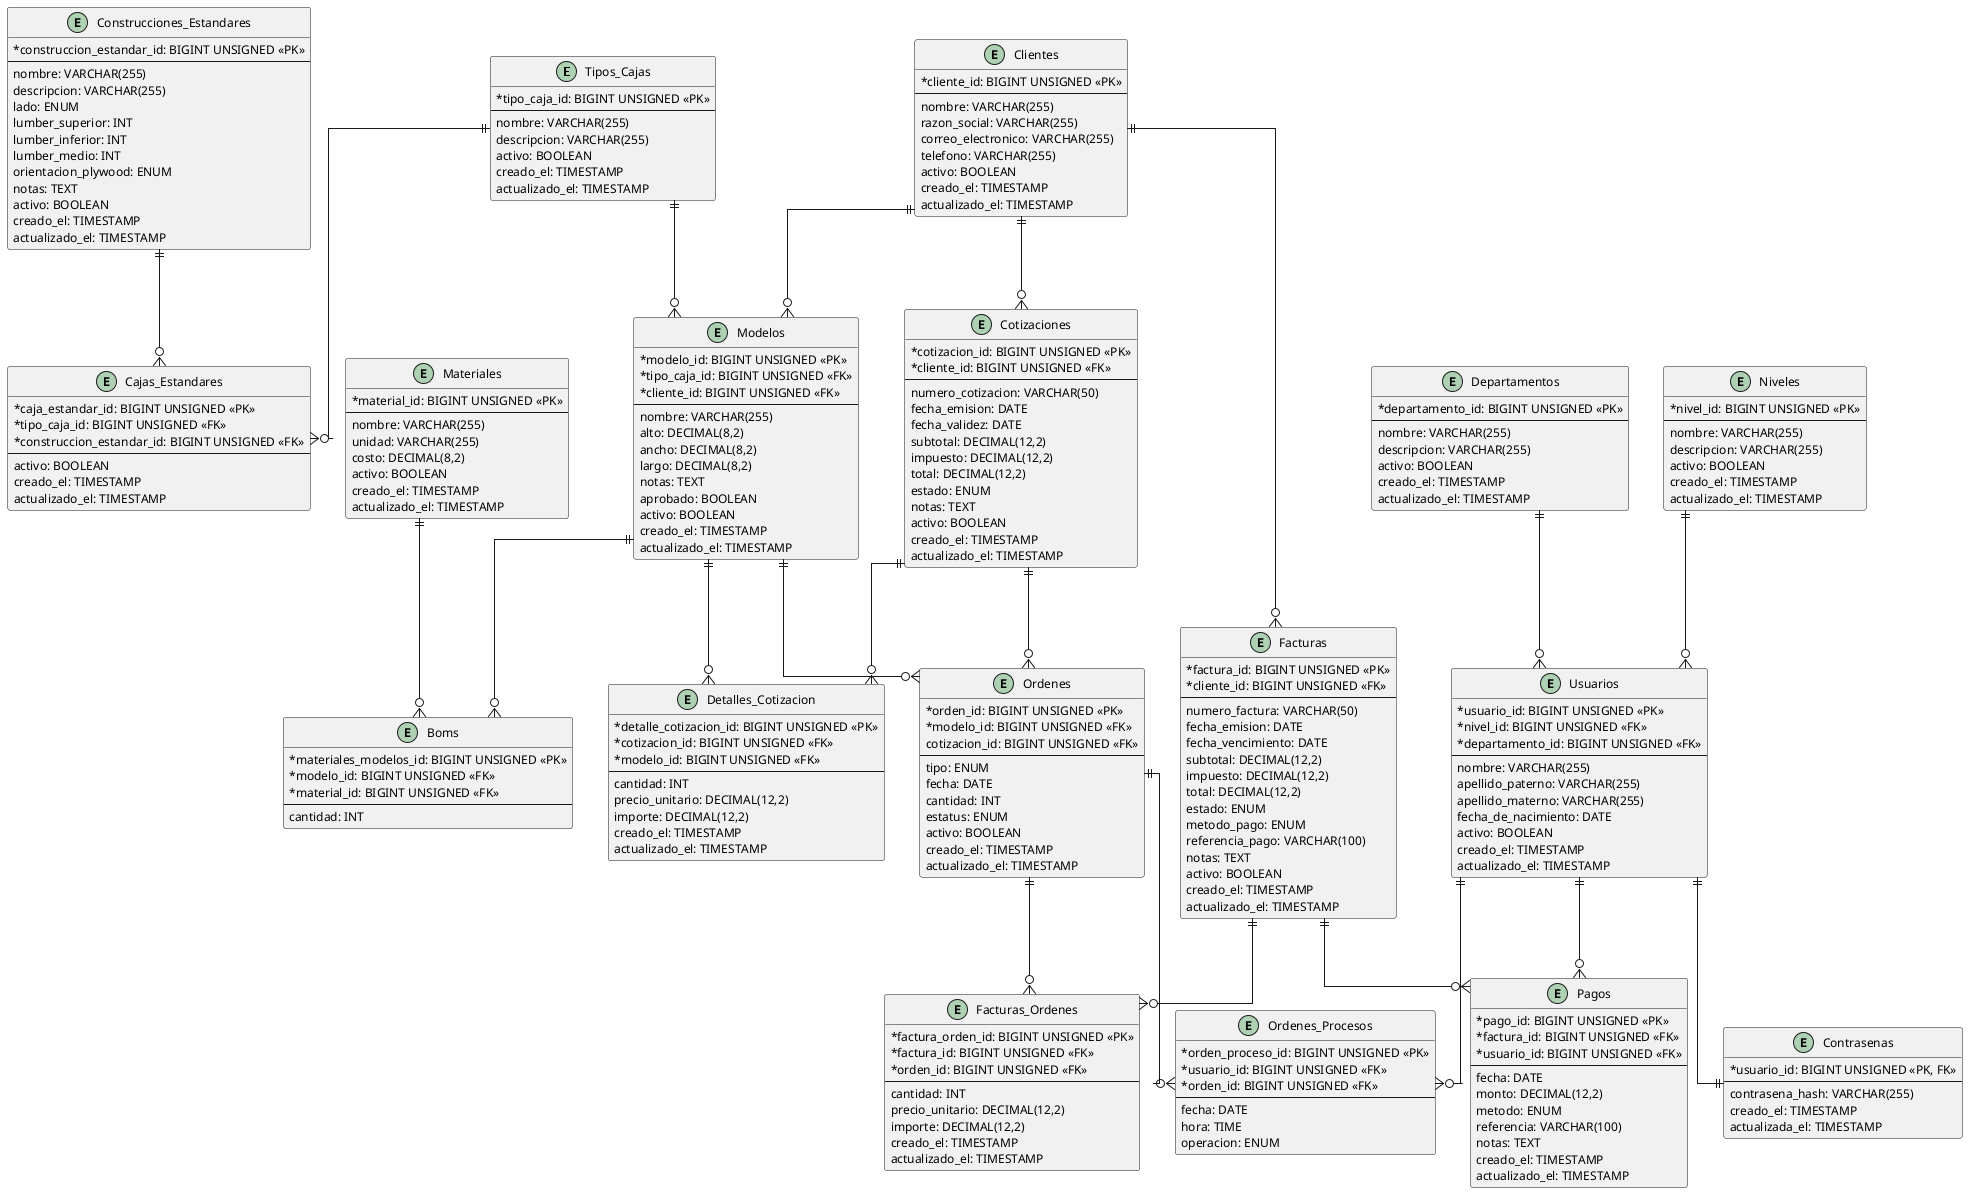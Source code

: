 @startuml Esquema_Base_Datos

' Definición del estilo
skinparam linetype ortho
skinparam monochrome false
skinparam shadowing false
skinparam defaultFontName Arial
skinparam defaultFontSize 12
skinparam packageStyle rectangle
skinparam classAttributeIconSize 0

' Configuración de colores
!define ENTITY_BG_COLOR #E2F0FF
!define ENTITY_BORDER_COLOR #3C7FC0
!define RELATIONSHIP_COLOR #FF8C00

' Tablas relacionadas con Tipos de Cajas
entity "Tipos_Cajas" as tipos_cajas {
  * tipo_caja_id: BIGINT UNSIGNED <<PK>>
  --
  nombre: VARCHAR(255)
  descripcion: VARCHAR(255)
  activo: BOOLEAN
  creado_el: TIMESTAMP
  actualizado_el: TIMESTAMP
}

entity "Construcciones_Estandares" as construcciones_estandares {
  * construccion_estandar_id: BIGINT UNSIGNED <<PK>>
  --
  nombre: VARCHAR(255)
  descripcion: VARCHAR(255)
  lado: ENUM
  lumber_superior: INT
  lumber_inferior: INT
  lumber_medio: INT
  orientacion_plywood: ENUM
  notas: TEXT
  activo: BOOLEAN
  creado_el: TIMESTAMP
  actualizado_el: TIMESTAMP
}

entity "Cajas_Estandares" as cajas_estandares {
  * caja_estandar_id: BIGINT UNSIGNED <<PK>>
  * tipo_caja_id: BIGINT UNSIGNED <<FK>>
  * construccion_estandar_id: BIGINT UNSIGNED <<FK>>
  --
  activo: BOOLEAN
  creado_el: TIMESTAMP
  actualizado_el: TIMESTAMP
}

' Tablas relacionadas con Usuarios
entity "Departamentos" as departamentos {
  * departamento_id: BIGINT UNSIGNED <<PK>>
  --
  nombre: VARCHAR(255)
  descripcion: VARCHAR(255)
  activo: BOOLEAN
  creado_el: TIMESTAMP
  actualizado_el: TIMESTAMP
}

entity "Niveles" as niveles {
  * nivel_id: BIGINT UNSIGNED <<PK>>
  --
  nombre: VARCHAR(255)
  descripcion: VARCHAR(255)
  activo: BOOLEAN
  creado_el: TIMESTAMP
  actualizado_el: TIMESTAMP
}

entity "Usuarios" as usuarios {
  * usuario_id: BIGINT UNSIGNED <<PK>>
  * nivel_id: BIGINT UNSIGNED <<FK>>
  * departamento_id: BIGINT UNSIGNED <<FK>>
  --
  nombre: VARCHAR(255)
  apellido_paterno: VARCHAR(255)
  apellido_materno: VARCHAR(255)
  fecha_de_nacimiento: DATE
  activo: BOOLEAN
  creado_el: TIMESTAMP
  actualizado_el: TIMESTAMP
}

entity "Contrasenas" as contrasenas {
  * usuario_id: BIGINT UNSIGNED <<PK, FK>>
  --
  contrasena_hash: VARCHAR(255)
  creado_el: TIMESTAMP
  actualizada_el: TIMESTAMP
}

' Tablas relacionadas con Clientes y Modelos
entity "Clientes" as clientes {
  * cliente_id: BIGINT UNSIGNED <<PK>>
  --
  nombre: VARCHAR(255)
  razon_social: VARCHAR(255)
  correo_electronico: VARCHAR(255)
  telefono: VARCHAR(255)
  activo: BOOLEAN
  creado_el: TIMESTAMP
  actualizado_el: TIMESTAMP
}

entity "Modelos" as modelos {
  * modelo_id: BIGINT UNSIGNED <<PK>>
  * tipo_caja_id: BIGINT UNSIGNED <<FK>>
  * cliente_id: BIGINT UNSIGNED <<FK>>
  --
  nombre: VARCHAR(255)
  alto: DECIMAL(8,2)
  ancho: DECIMAL(8,2)
  largo: DECIMAL(8,2)
  notas: TEXT
  aprobado: BOOLEAN
  activo: BOOLEAN
  creado_el: TIMESTAMP
  actualizado_el: TIMESTAMP
}

entity "Materiales" as materiales {
  * material_id: BIGINT UNSIGNED <<PK>>
  --
  nombre: VARCHAR(255)
  unidad: VARCHAR(255)
  costo: DECIMAL(8,2)
  activo: BOOLEAN
  creado_el: TIMESTAMP
  actualizado_el: TIMESTAMP
}

entity "Boms" as boms {
  * materiales_modelos_id: BIGINT UNSIGNED <<PK>>
  * modelo_id: BIGINT UNSIGNED <<FK>>
  * material_id: BIGINT UNSIGNED <<FK>>
  --
  cantidad: INT
}

' Tablas de Cotizaciones
entity "Cotizaciones" as cotizaciones {
  * cotizacion_id: BIGINT UNSIGNED <<PK>>
  * cliente_id: BIGINT UNSIGNED <<FK>>
  --
  numero_cotizacion: VARCHAR(50)
  fecha_emision: DATE
  fecha_validez: DATE
  subtotal: DECIMAL(12,2)
  impuesto: DECIMAL(12,2)
  total: DECIMAL(12,2)
  estado: ENUM
  notas: TEXT
  activo: BOOLEAN
  creado_el: TIMESTAMP
  actualizado_el: TIMESTAMP
}

entity "Detalles_Cotizacion" as detalles_cotizacion {
  * detalle_cotizacion_id: BIGINT UNSIGNED <<PK>>
  * cotizacion_id: BIGINT UNSIGNED <<FK>>
  * modelo_id: BIGINT UNSIGNED <<FK>>
  --
  cantidad: INT
  precio_unitario: DECIMAL(12,2)
  importe: DECIMAL(12,2)
  creado_el: TIMESTAMP
  actualizado_el: TIMESTAMP
}

' Tablas de Órdenes
entity "Ordenes" as ordenes {
  * orden_id: BIGINT UNSIGNED <<PK>>
  * modelo_id: BIGINT UNSIGNED <<FK>>
  cotizacion_id: BIGINT UNSIGNED <<FK>>
  --
  tipo: ENUM
  fecha: DATE
  cantidad: INT
  estatus: ENUM
  activo: BOOLEAN
  creado_el: TIMESTAMP
  actualizado_el: TIMESTAMP
}

entity "Ordenes_Procesos" as ordenes_procesos {
  * orden_proceso_id: BIGINT UNSIGNED <<PK>>
  * usuario_id: BIGINT UNSIGNED <<FK>>
  * orden_id: BIGINT UNSIGNED <<FK>>
  --
  fecha: DATE
  hora: TIME
  operacion: ENUM
}

' Tablas de Facturación
entity "Facturas" as facturas {
  * factura_id: BIGINT UNSIGNED <<PK>>
  * cliente_id: BIGINT UNSIGNED <<FK>>
  --
  numero_factura: VARCHAR(50)
  fecha_emision: DATE
  fecha_vencimiento: DATE
  subtotal: DECIMAL(12,2)
  impuesto: DECIMAL(12,2)
  total: DECIMAL(12,2)
  estado: ENUM
  metodo_pago: ENUM
  referencia_pago: VARCHAR(100)
  notas: TEXT
  activo: BOOLEAN
  creado_el: TIMESTAMP
  actualizado_el: TIMESTAMP
}

entity "Facturas_Ordenes" as facturas_ordenes {
  * factura_orden_id: BIGINT UNSIGNED <<PK>>
  * factura_id: BIGINT UNSIGNED <<FK>>
  * orden_id: BIGINT UNSIGNED <<FK>>
  --
  cantidad: INT
  precio_unitario: DECIMAL(12,2)
  importe: DECIMAL(12,2)
  creado_el: TIMESTAMP
  actualizado_el: TIMESTAMP
}

entity "Pagos" as pagos {
  * pago_id: BIGINT UNSIGNED <<PK>>
  * factura_id: BIGINT UNSIGNED <<FK>>
  * usuario_id: BIGINT UNSIGNED <<FK>>
  --
  fecha: DATE
  monto: DECIMAL(12,2)
  metodo: ENUM
  referencia: VARCHAR(100)
  notas: TEXT
  creado_el: TIMESTAMP
  actualizado_el: TIMESTAMP
}

' Relaciones

' Relaciones de Cajas
tipos_cajas ||--o{ cajas_estandares
construcciones_estandares ||--o{ cajas_estandares
tipos_cajas ||--o{ modelos

' Relaciones de Usuarios
departamentos ||--o{ usuarios
niveles ||--o{ usuarios
usuarios ||--|| contrasenas

' Relaciones de Clientes/Modelos
clientes ||--o{ modelos
clientes ||--o{ cotizaciones
clientes ||--o{ facturas

' Relaciones de Materiales
modelos ||--o{ boms
materiales ||--o{ boms

' Relaciones de Cotizaciones
cotizaciones ||--o{ detalles_cotizacion
modelos ||--o{ detalles_cotizacion
cotizaciones ||--o{ ordenes

' Relaciones de Órdenes
modelos ||--o{ ordenes
ordenes ||--o{ ordenes_procesos
usuarios ||--o{ ordenes_procesos

' Relaciones de Facturación
facturas ||--o{ facturas_ordenes
ordenes ||--o{ facturas_ordenes
facturas ||--o{ pagos
usuarios ||--o{ pagos

@enduml